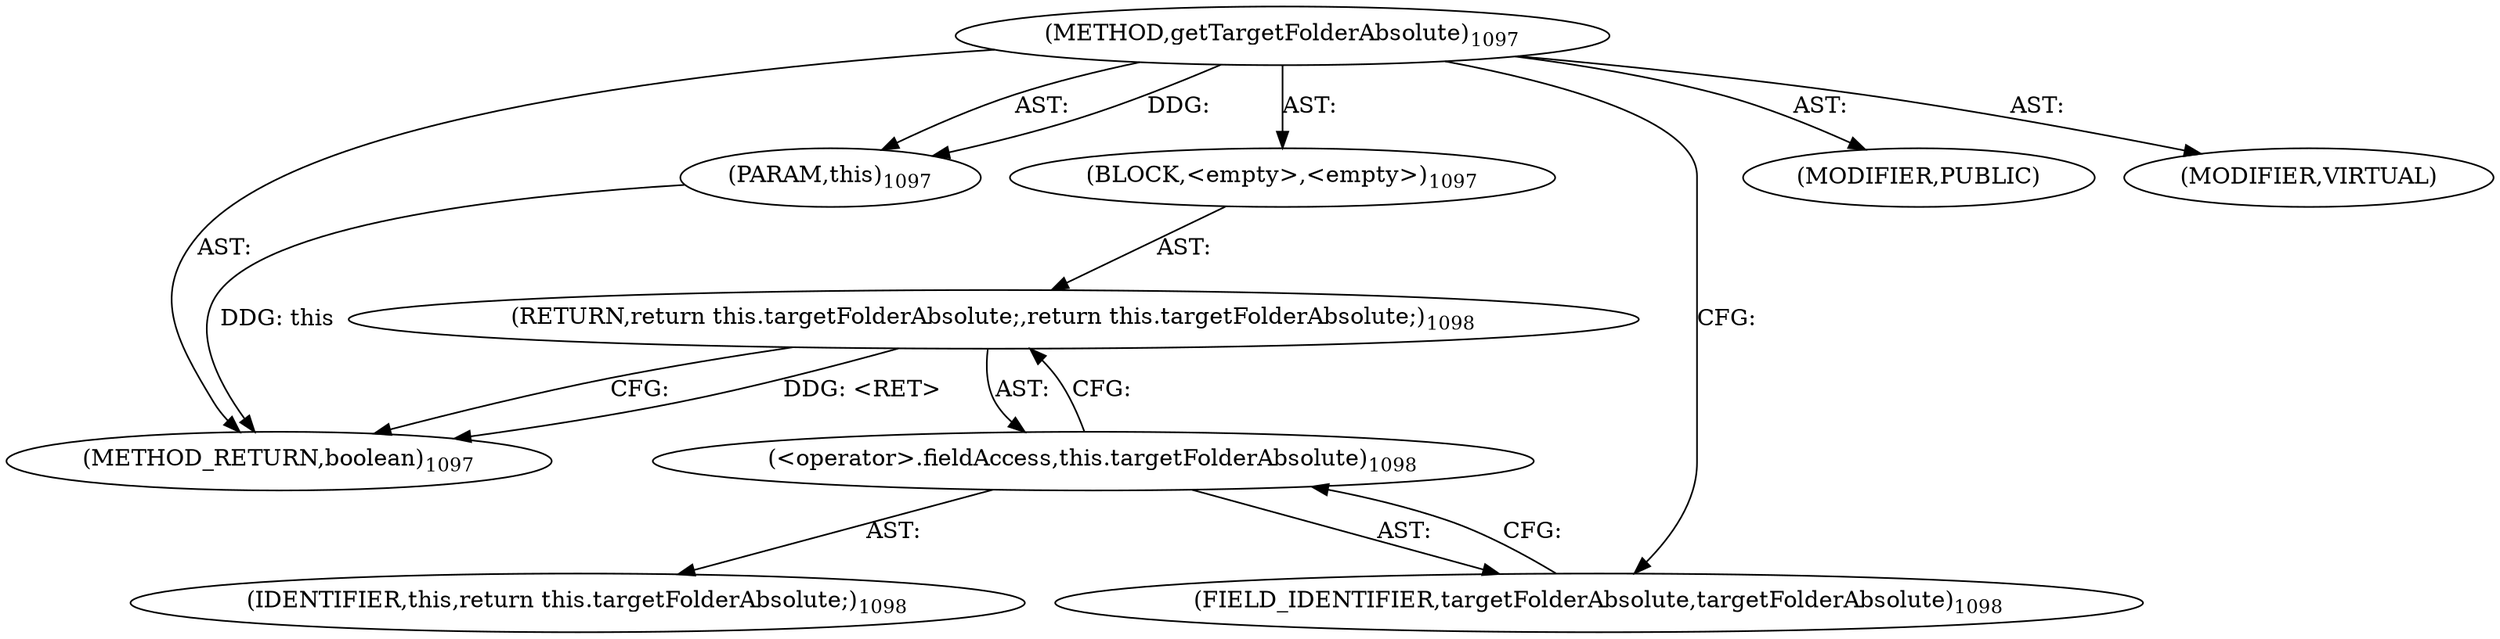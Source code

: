 digraph "getTargetFolderAbsolute" {  
"111669149737" [label = <(METHOD,getTargetFolderAbsolute)<SUB>1097</SUB>> ]
"115964117015" [label = <(PARAM,this)<SUB>1097</SUB>> ]
"25769803867" [label = <(BLOCK,&lt;empty&gt;,&lt;empty&gt;)<SUB>1097</SUB>> ]
"146028888091" [label = <(RETURN,return this.targetFolderAbsolute;,return this.targetFolderAbsolute;)<SUB>1098</SUB>> ]
"30064771524" [label = <(&lt;operator&gt;.fieldAccess,this.targetFolderAbsolute)<SUB>1098</SUB>> ]
"68719476821" [label = <(IDENTIFIER,this,return this.targetFolderAbsolute;)<SUB>1098</SUB>> ]
"55834574912" [label = <(FIELD_IDENTIFIER,targetFolderAbsolute,targetFolderAbsolute)<SUB>1098</SUB>> ]
"133143986281" [label = <(MODIFIER,PUBLIC)> ]
"133143986282" [label = <(MODIFIER,VIRTUAL)> ]
"128849018921" [label = <(METHOD_RETURN,boolean)<SUB>1097</SUB>> ]
  "111669149737" -> "115964117015"  [ label = "AST: "] 
  "111669149737" -> "25769803867"  [ label = "AST: "] 
  "111669149737" -> "133143986281"  [ label = "AST: "] 
  "111669149737" -> "133143986282"  [ label = "AST: "] 
  "111669149737" -> "128849018921"  [ label = "AST: "] 
  "25769803867" -> "146028888091"  [ label = "AST: "] 
  "146028888091" -> "30064771524"  [ label = "AST: "] 
  "30064771524" -> "68719476821"  [ label = "AST: "] 
  "30064771524" -> "55834574912"  [ label = "AST: "] 
  "146028888091" -> "128849018921"  [ label = "CFG: "] 
  "30064771524" -> "146028888091"  [ label = "CFG: "] 
  "55834574912" -> "30064771524"  [ label = "CFG: "] 
  "111669149737" -> "55834574912"  [ label = "CFG: "] 
  "146028888091" -> "128849018921"  [ label = "DDG: &lt;RET&gt;"] 
  "115964117015" -> "128849018921"  [ label = "DDG: this"] 
  "111669149737" -> "115964117015"  [ label = "DDG: "] 
}
